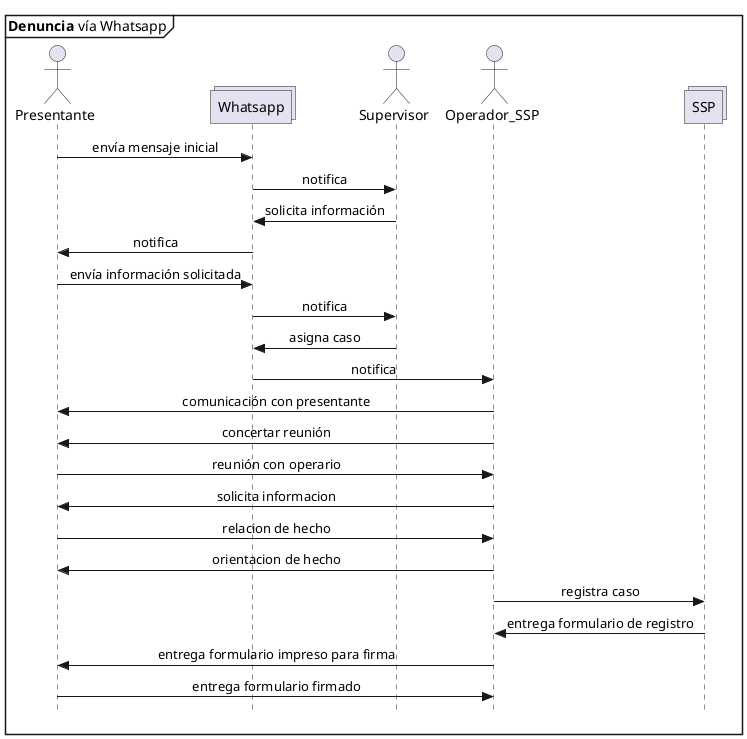 @startuml Denuncia_Whatsapp
skinparam Style strictuml
skinparam SequenceMessageAlignment center

mainframe **Denuncia** vía Whatsapp

actor Presentante as pre
collections Whatsapp
actor Supervisor as sup
actor Operador_SSP as opssp
collections SSP 


pre -> Whatsapp : envía mensaje inicial
Whatsapp -> sup : notifica
sup -> Whatsapp : solicita información
Whatsapp->pre: notifica
pre -> Whatsapp : envía información solicitada
Whatsapp->sup: notifica
sup->Whatsapp:asigna caso
Whatsapp->opssp: notifica
opssp->pre:comunicación con presentante
opssp->pre:concertar reunión
pre->opssp:reunión con operario
opssp -> pre : solicita informacion
pre->opssp:relacion de hecho
opssp->pre:orientacion de hecho
opssp->SSP:registra caso
SSP->opssp: entrega formulario de registro
opssp->pre:entrega formulario impreso para firma
pre->opssp:entrega formulario firmado



@enduml